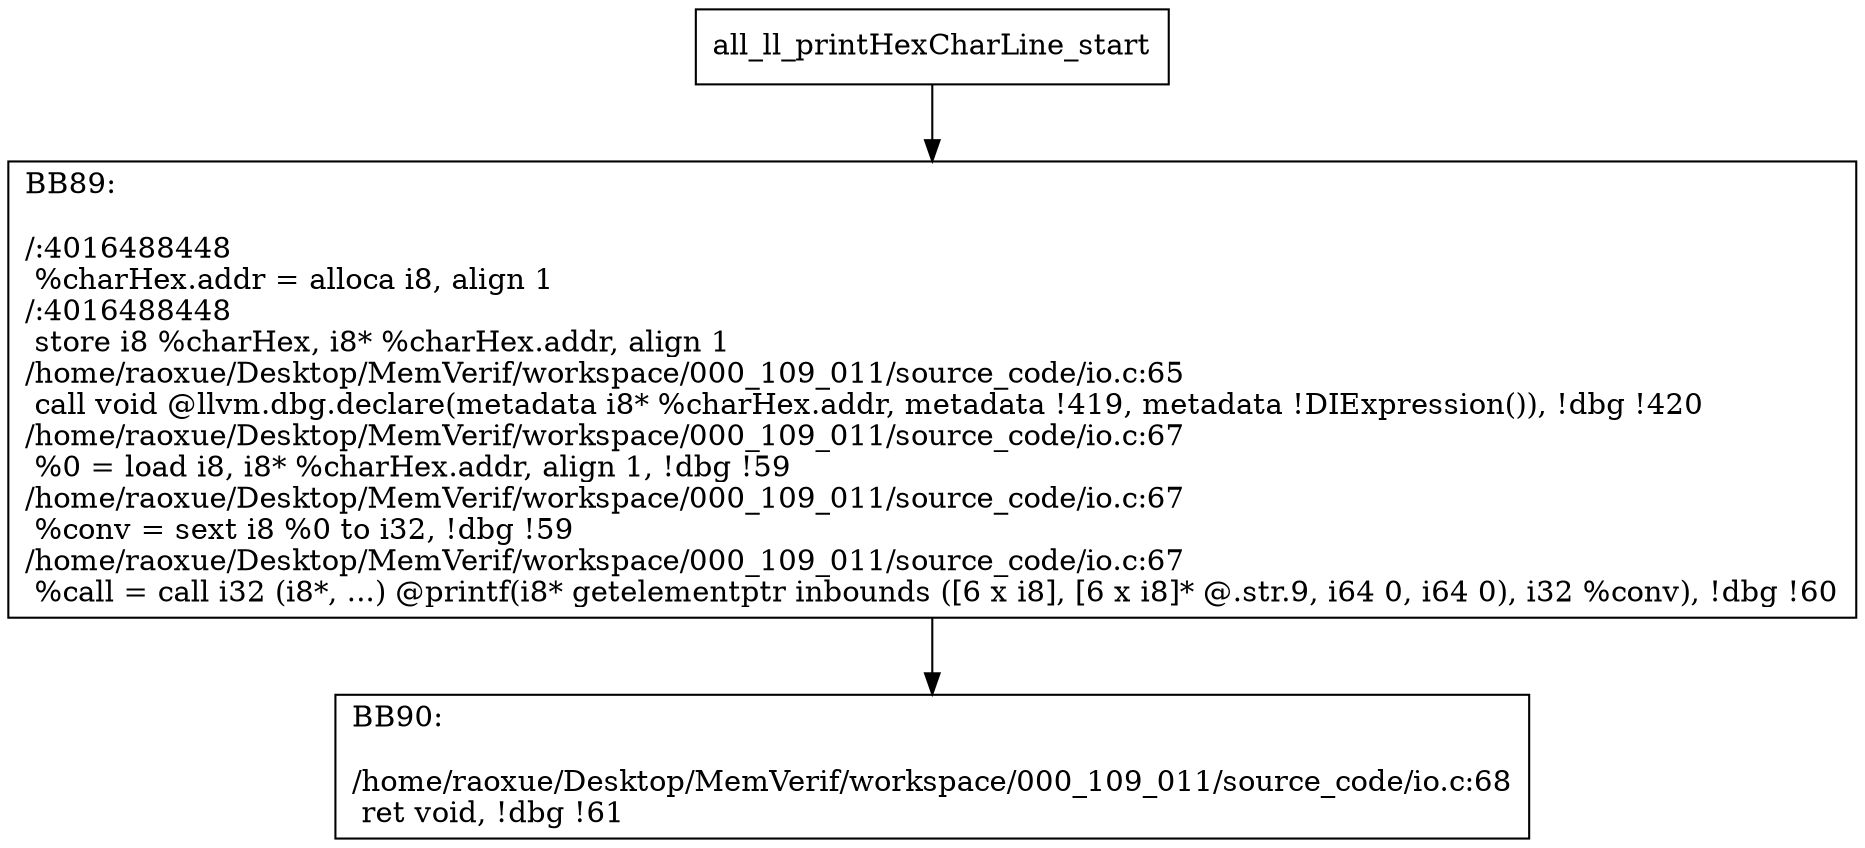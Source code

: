 digraph "CFG for'all_ll_printHexCharLine' function" {
	BBall_ll_printHexCharLine_start[shape=record,label="{all_ll_printHexCharLine_start}"];
	BBall_ll_printHexCharLine_start-> all_ll_printHexCharLineBB89;
	all_ll_printHexCharLineBB89 [shape=record, label="{BB89:\l\l/:4016488448\l
  %charHex.addr = alloca i8, align 1\l
/:4016488448\l
  store i8 %charHex, i8* %charHex.addr, align 1\l
/home/raoxue/Desktop/MemVerif/workspace/000_109_011/source_code/io.c:65\l
  call void @llvm.dbg.declare(metadata i8* %charHex.addr, metadata !419, metadata !DIExpression()), !dbg !420\l
/home/raoxue/Desktop/MemVerif/workspace/000_109_011/source_code/io.c:67\l
  %0 = load i8, i8* %charHex.addr, align 1, !dbg !59\l
/home/raoxue/Desktop/MemVerif/workspace/000_109_011/source_code/io.c:67\l
  %conv = sext i8 %0 to i32, !dbg !59\l
/home/raoxue/Desktop/MemVerif/workspace/000_109_011/source_code/io.c:67\l
  %call = call i32 (i8*, ...) @printf(i8* getelementptr inbounds ([6 x i8], [6 x i8]* @.str.9, i64 0, i64 0), i32 %conv), !dbg !60\l
}"];
	all_ll_printHexCharLineBB89-> all_ll_printHexCharLineBB90;
	all_ll_printHexCharLineBB90 [shape=record, label="{BB90:\l\l/home/raoxue/Desktop/MemVerif/workspace/000_109_011/source_code/io.c:68\l
  ret void, !dbg !61\l
}"];
}

